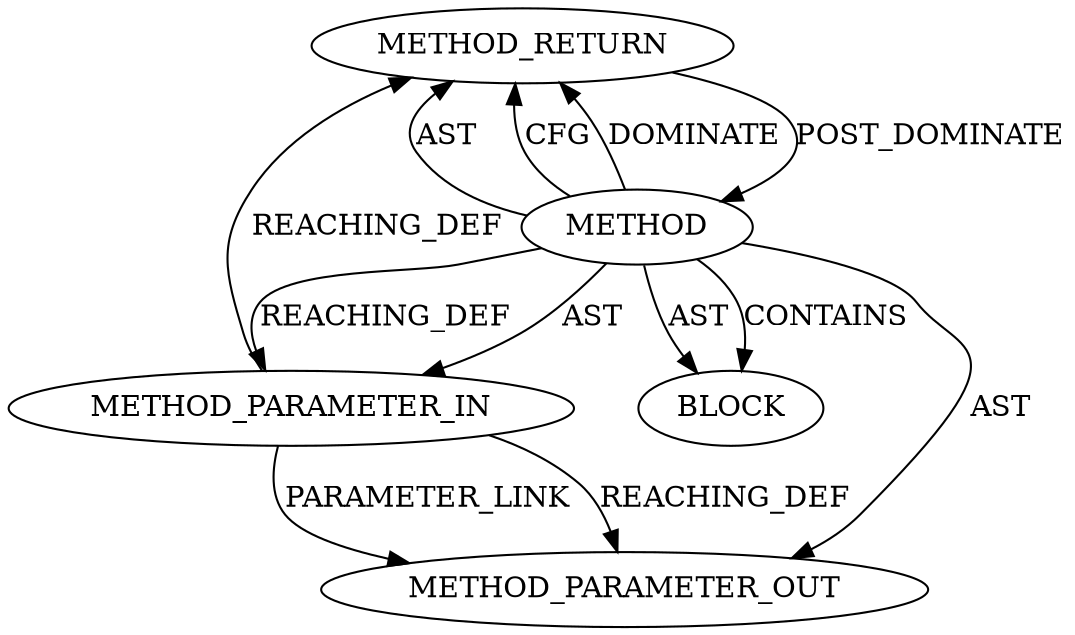digraph {
  12960 [label=METHOD_RETURN ORDER=2 CODE="RET" TYPE_FULL_NAME="ANY" EVALUATION_STRATEGY="BY_VALUE"]
  12959 [label=BLOCK ORDER=1 ARGUMENT_INDEX=1 CODE="<empty>" TYPE_FULL_NAME="ANY"]
  12958 [label=METHOD_PARAMETER_IN ORDER=1 CODE="p1" IS_VARIADIC=false TYPE_FULL_NAME="ANY" EVALUATION_STRATEGY="BY_VALUE" INDEX=1 NAME="p1"]
  12957 [label=METHOD AST_PARENT_TYPE="NAMESPACE_BLOCK" AST_PARENT_FULL_NAME="<global>" ORDER=0 CODE="<empty>" FULL_NAME="ceph_tcp_connect" IS_EXTERNAL=true FILENAME="<empty>" SIGNATURE="" NAME="ceph_tcp_connect"]
  13605 [label=METHOD_PARAMETER_OUT ORDER=1 CODE="p1" IS_VARIADIC=false TYPE_FULL_NAME="ANY" EVALUATION_STRATEGY="BY_VALUE" INDEX=1 NAME="p1"]
  12958 -> 12960 [label=REACHING_DEF VARIABLE="p1"]
  12957 -> 12960 [label=AST ]
  12958 -> 13605 [label=REACHING_DEF VARIABLE="p1"]
  12957 -> 12958 [label=AST ]
  12957 -> 12960 [label=CFG ]
  12957 -> 12960 [label=DOMINATE ]
  12957 -> 12959 [label=CONTAINS ]
  12957 -> 13605 [label=AST ]
  12960 -> 12957 [label=POST_DOMINATE ]
  12957 -> 12958 [label=REACHING_DEF VARIABLE=""]
  12958 -> 13605 [label=PARAMETER_LINK ]
  12957 -> 12959 [label=AST ]
}
